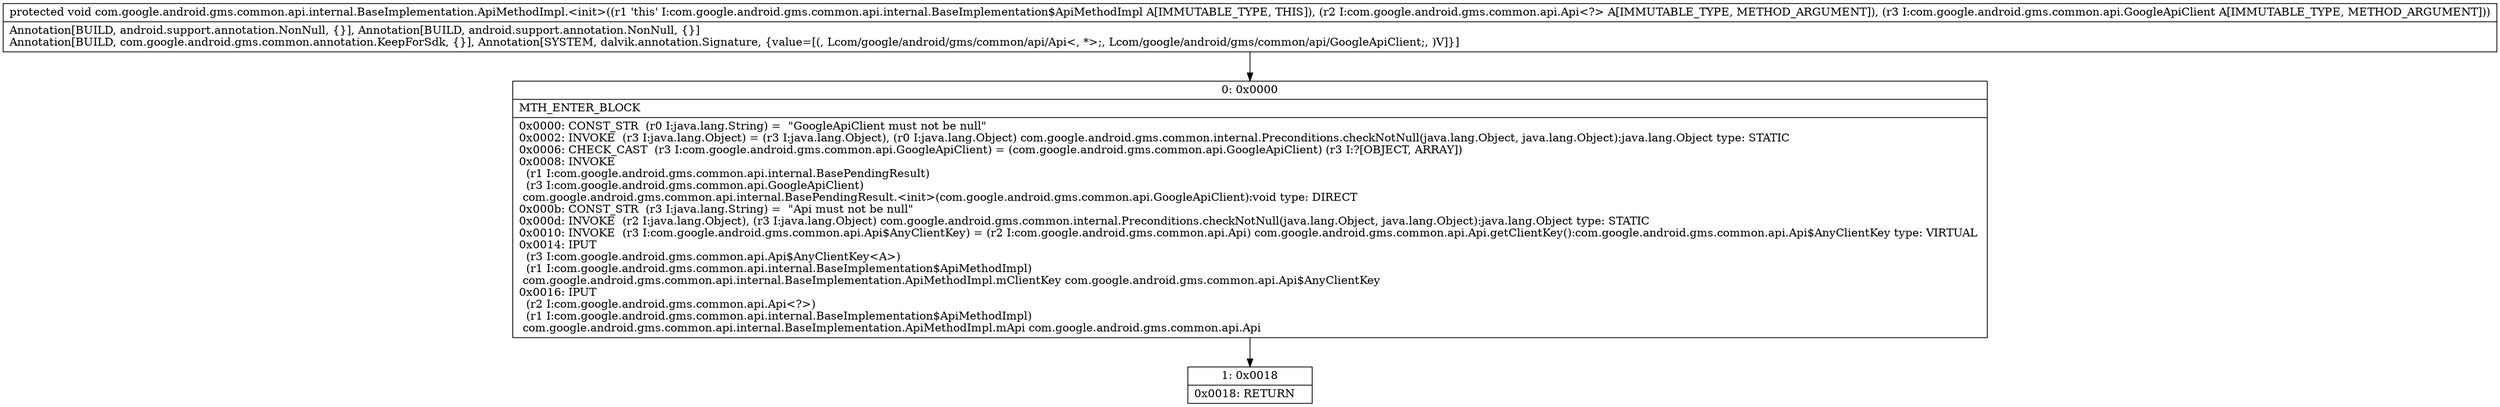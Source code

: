 digraph "CFG forcom.google.android.gms.common.api.internal.BaseImplementation.ApiMethodImpl.\<init\>(Lcom\/google\/android\/gms\/common\/api\/Api;Lcom\/google\/android\/gms\/common\/api\/GoogleApiClient;)V" {
Node_0 [shape=record,label="{0\:\ 0x0000|MTH_ENTER_BLOCK\l|0x0000: CONST_STR  (r0 I:java.lang.String) =  \"GoogleApiClient must not be null\" \l0x0002: INVOKE  (r3 I:java.lang.Object) = (r3 I:java.lang.Object), (r0 I:java.lang.Object) com.google.android.gms.common.internal.Preconditions.checkNotNull(java.lang.Object, java.lang.Object):java.lang.Object type: STATIC \l0x0006: CHECK_CAST  (r3 I:com.google.android.gms.common.api.GoogleApiClient) = (com.google.android.gms.common.api.GoogleApiClient) (r3 I:?[OBJECT, ARRAY]) \l0x0008: INVOKE  \l  (r1 I:com.google.android.gms.common.api.internal.BasePendingResult)\l  (r3 I:com.google.android.gms.common.api.GoogleApiClient)\l com.google.android.gms.common.api.internal.BasePendingResult.\<init\>(com.google.android.gms.common.api.GoogleApiClient):void type: DIRECT \l0x000b: CONST_STR  (r3 I:java.lang.String) =  \"Api must not be null\" \l0x000d: INVOKE  (r2 I:java.lang.Object), (r3 I:java.lang.Object) com.google.android.gms.common.internal.Preconditions.checkNotNull(java.lang.Object, java.lang.Object):java.lang.Object type: STATIC \l0x0010: INVOKE  (r3 I:com.google.android.gms.common.api.Api$AnyClientKey) = (r2 I:com.google.android.gms.common.api.Api) com.google.android.gms.common.api.Api.getClientKey():com.google.android.gms.common.api.Api$AnyClientKey type: VIRTUAL \l0x0014: IPUT  \l  (r3 I:com.google.android.gms.common.api.Api$AnyClientKey\<A\>)\l  (r1 I:com.google.android.gms.common.api.internal.BaseImplementation$ApiMethodImpl)\l com.google.android.gms.common.api.internal.BaseImplementation.ApiMethodImpl.mClientKey com.google.android.gms.common.api.Api$AnyClientKey \l0x0016: IPUT  \l  (r2 I:com.google.android.gms.common.api.Api\<?\>)\l  (r1 I:com.google.android.gms.common.api.internal.BaseImplementation$ApiMethodImpl)\l com.google.android.gms.common.api.internal.BaseImplementation.ApiMethodImpl.mApi com.google.android.gms.common.api.Api \l}"];
Node_1 [shape=record,label="{1\:\ 0x0018|0x0018: RETURN   \l}"];
MethodNode[shape=record,label="{protected void com.google.android.gms.common.api.internal.BaseImplementation.ApiMethodImpl.\<init\>((r1 'this' I:com.google.android.gms.common.api.internal.BaseImplementation$ApiMethodImpl A[IMMUTABLE_TYPE, THIS]), (r2 I:com.google.android.gms.common.api.Api\<?\> A[IMMUTABLE_TYPE, METHOD_ARGUMENT]), (r3 I:com.google.android.gms.common.api.GoogleApiClient A[IMMUTABLE_TYPE, METHOD_ARGUMENT]))  | Annotation[BUILD, android.support.annotation.NonNull, \{\}], Annotation[BUILD, android.support.annotation.NonNull, \{\}]\lAnnotation[BUILD, com.google.android.gms.common.annotation.KeepForSdk, \{\}], Annotation[SYSTEM, dalvik.annotation.Signature, \{value=[(, Lcom\/google\/android\/gms\/common\/api\/Api\<, *\>;, Lcom\/google\/android\/gms\/common\/api\/GoogleApiClient;, )V]\}]\l}"];
MethodNode -> Node_0;
Node_0 -> Node_1;
}

